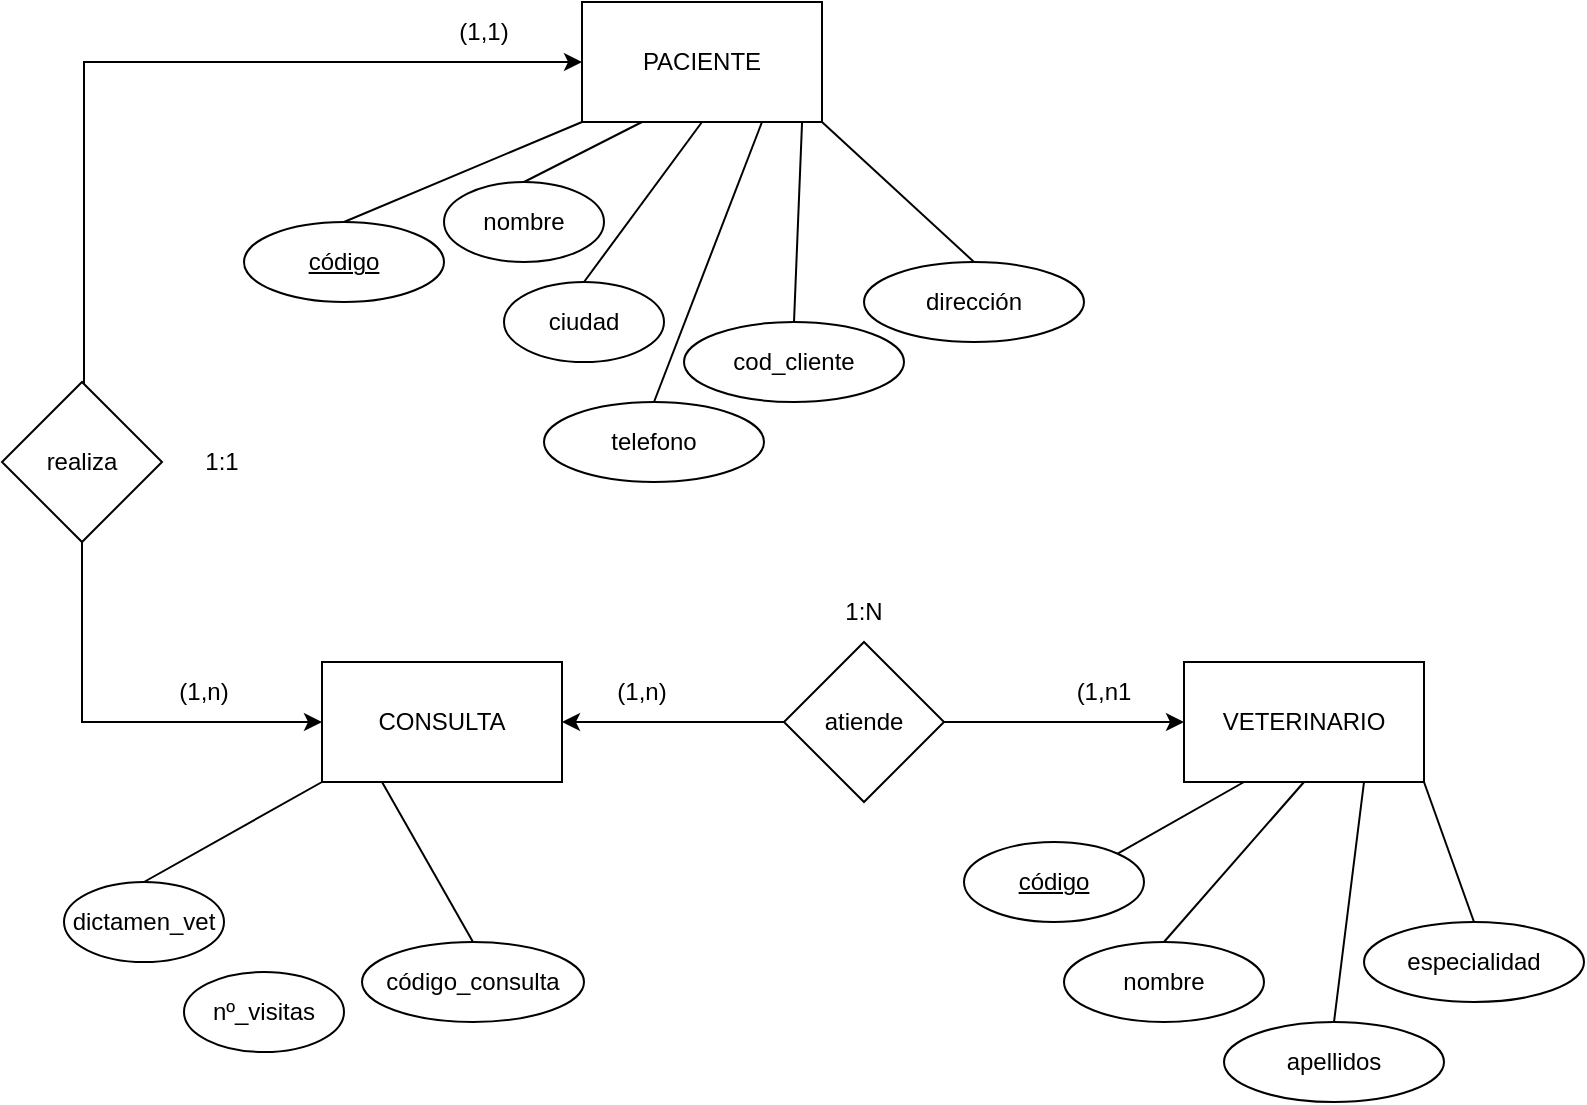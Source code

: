 <mxfile version="21.8.1" type="github">
  <diagram name="Página-1" id="8Bnbt17q5_xE-XtLdgAV">
    <mxGraphModel dx="1434" dy="752" grid="1" gridSize="10" guides="1" tooltips="1" connect="1" arrows="1" fold="1" page="1" pageScale="1" pageWidth="827" pageHeight="1169" math="0" shadow="0">
      <root>
        <mxCell id="0" />
        <mxCell id="1" parent="0" />
        <mxCell id="9--HTo7vSKpe2ujtOuyB-39" value="CONSULTA" style="rounded=0;whiteSpace=wrap;html=1;" parent="1" vertex="1">
          <mxGeometry x="189" y="390" width="120" height="60" as="geometry" />
        </mxCell>
        <mxCell id="9--HTo7vSKpe2ujtOuyB-41" value="VETERINARIO" style="rounded=0;whiteSpace=wrap;html=1;" parent="1" vertex="1">
          <mxGeometry x="620" y="390" width="120" height="60" as="geometry" />
        </mxCell>
        <mxCell id="9--HTo7vSKpe2ujtOuyB-42" value="PACIENTE" style="rounded=0;whiteSpace=wrap;html=1;" parent="1" vertex="1">
          <mxGeometry x="319" y="60" width="120" height="60" as="geometry" />
        </mxCell>
        <mxCell id="76izQNMbYo1NZKukYHvX-29" style="edgeStyle=orthogonalEdgeStyle;rounded=0;orthogonalLoop=1;jettySize=auto;html=1;entryX=1;entryY=0.5;entryDx=0;entryDy=0;" edge="1" parent="1" source="9--HTo7vSKpe2ujtOuyB-44" target="9--HTo7vSKpe2ujtOuyB-39">
          <mxGeometry relative="1" as="geometry">
            <mxPoint x="320" y="420" as="targetPoint" />
          </mxGeometry>
        </mxCell>
        <mxCell id="76izQNMbYo1NZKukYHvX-30" style="edgeStyle=orthogonalEdgeStyle;rounded=0;orthogonalLoop=1;jettySize=auto;html=1;entryX=0;entryY=0.5;entryDx=0;entryDy=0;" edge="1" parent="1" source="9--HTo7vSKpe2ujtOuyB-44" target="9--HTo7vSKpe2ujtOuyB-41">
          <mxGeometry relative="1" as="geometry" />
        </mxCell>
        <mxCell id="9--HTo7vSKpe2ujtOuyB-44" value="atiende" style="rhombus;whiteSpace=wrap;html=1;" parent="1" vertex="1">
          <mxGeometry x="420" y="380" width="80" height="80" as="geometry" />
        </mxCell>
        <mxCell id="9--HTo7vSKpe2ujtOuyB-73" style="edgeStyle=orthogonalEdgeStyle;rounded=0;orthogonalLoop=1;jettySize=auto;html=1;exitX=0.5;exitY=1;exitDx=0;exitDy=0;entryX=0;entryY=0.5;entryDx=0;entryDy=0;" parent="1" source="9--HTo7vSKpe2ujtOuyB-45" edge="1" target="9--HTo7vSKpe2ujtOuyB-39">
          <mxGeometry relative="1" as="geometry">
            <mxPoint x="245" y="330" as="targetPoint" />
            <mxPoint x="70" y="340" as="sourcePoint" />
          </mxGeometry>
        </mxCell>
        <mxCell id="76izQNMbYo1NZKukYHvX-2" style="edgeStyle=orthogonalEdgeStyle;rounded=0;orthogonalLoop=1;jettySize=auto;html=1;entryX=0;entryY=0.5;entryDx=0;entryDy=0;" edge="1" parent="1" source="9--HTo7vSKpe2ujtOuyB-45" target="9--HTo7vSKpe2ujtOuyB-42">
          <mxGeometry relative="1" as="geometry">
            <Array as="points">
              <mxPoint x="70" y="90" />
            </Array>
          </mxGeometry>
        </mxCell>
        <mxCell id="9--HTo7vSKpe2ujtOuyB-45" value="realiza" style="rhombus;whiteSpace=wrap;html=1;" parent="1" vertex="1">
          <mxGeometry x="29" y="250" width="80" height="80" as="geometry" />
        </mxCell>
        <mxCell id="9--HTo7vSKpe2ujtOuyB-51" value="dictamen_vet" style="ellipse;whiteSpace=wrap;html=1;" parent="1" vertex="1">
          <mxGeometry x="60" y="500" width="80" height="40" as="geometry" />
        </mxCell>
        <mxCell id="9--HTo7vSKpe2ujtOuyB-52" value="código_consulta" style="ellipse;whiteSpace=wrap;html=1;" parent="1" vertex="1">
          <mxGeometry x="209" y="530" width="111" height="40" as="geometry" />
        </mxCell>
        <mxCell id="9--HTo7vSKpe2ujtOuyB-56" value="&lt;u&gt;código&lt;/u&gt;" style="ellipse;whiteSpace=wrap;html=1;" parent="1" vertex="1">
          <mxGeometry x="150" y="170" width="100" height="40" as="geometry" />
        </mxCell>
        <mxCell id="9--HTo7vSKpe2ujtOuyB-57" value="nombre" style="ellipse;whiteSpace=wrap;html=1;" parent="1" vertex="1">
          <mxGeometry x="250" y="150" width="80" height="40" as="geometry" />
        </mxCell>
        <mxCell id="9--HTo7vSKpe2ujtOuyB-58" value="ciudad" style="ellipse;whiteSpace=wrap;html=1;" parent="1" vertex="1">
          <mxGeometry x="280" y="200" width="80" height="40" as="geometry" />
        </mxCell>
        <mxCell id="9--HTo7vSKpe2ujtOuyB-59" value="telefono" style="ellipse;whiteSpace=wrap;html=1;" parent="1" vertex="1">
          <mxGeometry x="300" y="260" width="110" height="40" as="geometry" />
        </mxCell>
        <mxCell id="9--HTo7vSKpe2ujtOuyB-62" value="" style="endArrow=none;html=1;rounded=0;entryX=0;entryY=1;entryDx=0;entryDy=0;exitX=0.5;exitY=0;exitDx=0;exitDy=0;" parent="1" source="9--HTo7vSKpe2ujtOuyB-51" target="9--HTo7vSKpe2ujtOuyB-39" edge="1">
          <mxGeometry width="50" height="50" relative="1" as="geometry">
            <mxPoint x="149" y="500" as="sourcePoint" />
            <mxPoint x="225" y="460" as="targetPoint" />
          </mxGeometry>
        </mxCell>
        <mxCell id="9--HTo7vSKpe2ujtOuyB-63" value="" style="endArrow=none;html=1;rounded=0;entryX=0.25;entryY=1;entryDx=0;entryDy=0;exitX=0.5;exitY=0;exitDx=0;exitDy=0;" parent="1" source="9--HTo7vSKpe2ujtOuyB-52" target="9--HTo7vSKpe2ujtOuyB-39" edge="1">
          <mxGeometry width="50" height="50" relative="1" as="geometry">
            <mxPoint x="189" y="510" as="sourcePoint" />
            <mxPoint x="239" y="460" as="targetPoint" />
          </mxGeometry>
        </mxCell>
        <mxCell id="9--HTo7vSKpe2ujtOuyB-67" value="" style="endArrow=none;html=1;rounded=0;entryX=0.75;entryY=1;entryDx=0;entryDy=0;exitX=0.5;exitY=0;exitDx=0;exitDy=0;" parent="1" source="9--HTo7vSKpe2ujtOuyB-59" target="9--HTo7vSKpe2ujtOuyB-42" edge="1">
          <mxGeometry width="50" height="50" relative="1" as="geometry">
            <mxPoint x="439" y="150" as="sourcePoint" />
            <mxPoint x="489" y="100" as="targetPoint" />
          </mxGeometry>
        </mxCell>
        <mxCell id="9--HTo7vSKpe2ujtOuyB-68" value="" style="endArrow=none;html=1;rounded=0;entryX=0.5;entryY=1;entryDx=0;entryDy=0;exitX=0.5;exitY=0;exitDx=0;exitDy=0;" parent="1" source="9--HTo7vSKpe2ujtOuyB-58" target="9--HTo7vSKpe2ujtOuyB-42" edge="1">
          <mxGeometry width="50" height="50" relative="1" as="geometry">
            <mxPoint x="339" y="200" as="sourcePoint" />
            <mxPoint x="389" y="150" as="targetPoint" />
          </mxGeometry>
        </mxCell>
        <mxCell id="9--HTo7vSKpe2ujtOuyB-69" value="" style="endArrow=none;html=1;rounded=0;entryX=0.25;entryY=1;entryDx=0;entryDy=0;exitX=0.5;exitY=0;exitDx=0;exitDy=0;" parent="1" source="9--HTo7vSKpe2ujtOuyB-57" target="9--HTo7vSKpe2ujtOuyB-42" edge="1">
          <mxGeometry width="50" height="50" relative="1" as="geometry">
            <mxPoint x="329" y="195" as="sourcePoint" />
            <mxPoint x="379" y="145" as="targetPoint" />
          </mxGeometry>
        </mxCell>
        <mxCell id="9--HTo7vSKpe2ujtOuyB-70" value="" style="endArrow=none;html=1;rounded=0;entryX=0;entryY=1;entryDx=0;entryDy=0;exitX=0.5;exitY=0;exitDx=0;exitDy=0;" parent="1" source="9--HTo7vSKpe2ujtOuyB-56" target="9--HTo7vSKpe2ujtOuyB-42" edge="1">
          <mxGeometry width="50" height="50" relative="1" as="geometry">
            <mxPoint x="309" y="190" as="sourcePoint" />
            <mxPoint x="359" y="140" as="targetPoint" />
          </mxGeometry>
        </mxCell>
        <mxCell id="76izQNMbYo1NZKukYHvX-4" value="nombre" style="ellipse;whiteSpace=wrap;html=1;" vertex="1" parent="1">
          <mxGeometry x="560" y="530" width="100" height="40" as="geometry" />
        </mxCell>
        <mxCell id="76izQNMbYo1NZKukYHvX-6" value="apellidos" style="ellipse;whiteSpace=wrap;html=1;" vertex="1" parent="1">
          <mxGeometry x="640" y="570" width="110" height="40" as="geometry" />
        </mxCell>
        <mxCell id="76izQNMbYo1NZKukYHvX-7" value="especialidad" style="ellipse;whiteSpace=wrap;html=1;" vertex="1" parent="1">
          <mxGeometry x="710" y="520" width="110" height="40" as="geometry" />
        </mxCell>
        <mxCell id="76izQNMbYo1NZKukYHvX-8" value="&lt;u&gt;código&lt;/u&gt;" style="ellipse;whiteSpace=wrap;html=1;" vertex="1" parent="1">
          <mxGeometry x="510" y="480" width="90" height="40" as="geometry" />
        </mxCell>
        <mxCell id="76izQNMbYo1NZKukYHvX-9" value="" style="endArrow=none;html=1;rounded=0;entryX=0.25;entryY=1;entryDx=0;entryDy=0;exitX=1;exitY=0;exitDx=0;exitDy=0;" edge="1" parent="1" source="76izQNMbYo1NZKukYHvX-8" target="9--HTo7vSKpe2ujtOuyB-41">
          <mxGeometry width="50" height="50" relative="1" as="geometry">
            <mxPoint x="660" y="520" as="sourcePoint" />
            <mxPoint x="710" y="470" as="targetPoint" />
            <Array as="points" />
          </mxGeometry>
        </mxCell>
        <mxCell id="76izQNMbYo1NZKukYHvX-10" value="" style="endArrow=none;html=1;rounded=0;entryX=0.5;entryY=1;entryDx=0;entryDy=0;exitX=0.5;exitY=0;exitDx=0;exitDy=0;" edge="1" parent="1" source="76izQNMbYo1NZKukYHvX-4" target="9--HTo7vSKpe2ujtOuyB-41">
          <mxGeometry width="50" height="50" relative="1" as="geometry">
            <mxPoint x="630" y="520" as="sourcePoint" />
            <mxPoint x="690" y="450" as="targetPoint" />
          </mxGeometry>
        </mxCell>
        <mxCell id="76izQNMbYo1NZKukYHvX-11" value="" style="endArrow=none;html=1;rounded=0;entryX=0.75;entryY=1;entryDx=0;entryDy=0;exitX=0.5;exitY=0;exitDx=0;exitDy=0;" edge="1" parent="1" source="76izQNMbYo1NZKukYHvX-6" target="9--HTo7vSKpe2ujtOuyB-41">
          <mxGeometry width="50" height="50" relative="1" as="geometry">
            <mxPoint x="680" y="540" as="sourcePoint" />
            <mxPoint x="730" y="490" as="targetPoint" />
          </mxGeometry>
        </mxCell>
        <mxCell id="76izQNMbYo1NZKukYHvX-12" value="" style="endArrow=none;html=1;rounded=0;exitX=0.5;exitY=0;exitDx=0;exitDy=0;entryX=1;entryY=1;entryDx=0;entryDy=0;" edge="1" parent="1" source="76izQNMbYo1NZKukYHvX-7" target="9--HTo7vSKpe2ujtOuyB-41">
          <mxGeometry width="50" height="50" relative="1" as="geometry">
            <mxPoint x="710" y="530" as="sourcePoint" />
            <mxPoint x="760" y="480" as="targetPoint" />
          </mxGeometry>
        </mxCell>
        <mxCell id="76izQNMbYo1NZKukYHvX-13" value="(1,n)" style="text;html=1;strokeColor=none;fillColor=none;align=center;verticalAlign=middle;whiteSpace=wrap;rounded=0;" vertex="1" parent="1">
          <mxGeometry x="319" y="390" width="60" height="30" as="geometry" />
        </mxCell>
        <mxCell id="76izQNMbYo1NZKukYHvX-14" value="&lt;div&gt;(1,n1&lt;/div&gt;" style="text;html=1;strokeColor=none;fillColor=none;align=center;verticalAlign=middle;whiteSpace=wrap;rounded=0;" vertex="1" parent="1">
          <mxGeometry x="550" y="390" width="60" height="30" as="geometry" />
        </mxCell>
        <mxCell id="76izQNMbYo1NZKukYHvX-15" value="1:N" style="text;html=1;strokeColor=none;fillColor=none;align=center;verticalAlign=middle;whiteSpace=wrap;rounded=0;" vertex="1" parent="1">
          <mxGeometry x="430" y="350" width="60" height="30" as="geometry" />
        </mxCell>
        <mxCell id="76izQNMbYo1NZKukYHvX-16" value="1:1" style="text;html=1;strokeColor=none;fillColor=none;align=center;verticalAlign=middle;whiteSpace=wrap;rounded=0;" vertex="1" parent="1">
          <mxGeometry x="109" y="275" width="60" height="30" as="geometry" />
        </mxCell>
        <mxCell id="76izQNMbYo1NZKukYHvX-17" value="(1,n)" style="text;html=1;strokeColor=none;fillColor=none;align=center;verticalAlign=middle;whiteSpace=wrap;rounded=0;" vertex="1" parent="1">
          <mxGeometry x="100" y="390" width="60" height="30" as="geometry" />
        </mxCell>
        <mxCell id="76izQNMbYo1NZKukYHvX-18" value="(1,1)" style="text;html=1;strokeColor=none;fillColor=none;align=center;verticalAlign=middle;whiteSpace=wrap;rounded=0;" vertex="1" parent="1">
          <mxGeometry x="240" y="60" width="60" height="30" as="geometry" />
        </mxCell>
        <mxCell id="76izQNMbYo1NZKukYHvX-23" value="nº_visitas" style="ellipse;whiteSpace=wrap;html=1;" vertex="1" parent="1">
          <mxGeometry x="120" y="545" width="80" height="40" as="geometry" />
        </mxCell>
        <mxCell id="76izQNMbYo1NZKukYHvX-24" value="dirección" style="ellipse;whiteSpace=wrap;html=1;" vertex="1" parent="1">
          <mxGeometry x="460" y="190" width="110" height="40" as="geometry" />
        </mxCell>
        <mxCell id="76izQNMbYo1NZKukYHvX-25" value="" style="endArrow=none;html=1;rounded=0;entryX=1;entryY=1;entryDx=0;entryDy=0;exitX=0.5;exitY=0;exitDx=0;exitDy=0;" edge="1" parent="1" source="76izQNMbYo1NZKukYHvX-24" target="9--HTo7vSKpe2ujtOuyB-42">
          <mxGeometry width="50" height="50" relative="1" as="geometry">
            <mxPoint x="419" y="262.5" as="sourcePoint" />
            <mxPoint x="449" y="137.5" as="targetPoint" />
          </mxGeometry>
        </mxCell>
        <mxCell id="76izQNMbYo1NZKukYHvX-27" value="cod_cliente" style="ellipse;whiteSpace=wrap;html=1;" vertex="1" parent="1">
          <mxGeometry x="370" y="220" width="110" height="40" as="geometry" />
        </mxCell>
        <mxCell id="76izQNMbYo1NZKukYHvX-28" value="" style="endArrow=none;html=1;rounded=0;entryX=0.917;entryY=1;entryDx=0;entryDy=0;exitX=0.5;exitY=0;exitDx=0;exitDy=0;entryPerimeter=0;" edge="1" parent="1" source="76izQNMbYo1NZKukYHvX-27" target="9--HTo7vSKpe2ujtOuyB-42">
          <mxGeometry width="50" height="50" relative="1" as="geometry">
            <mxPoint x="460" y="240" as="sourcePoint" />
            <mxPoint x="384" y="170" as="targetPoint" />
          </mxGeometry>
        </mxCell>
      </root>
    </mxGraphModel>
  </diagram>
</mxfile>
